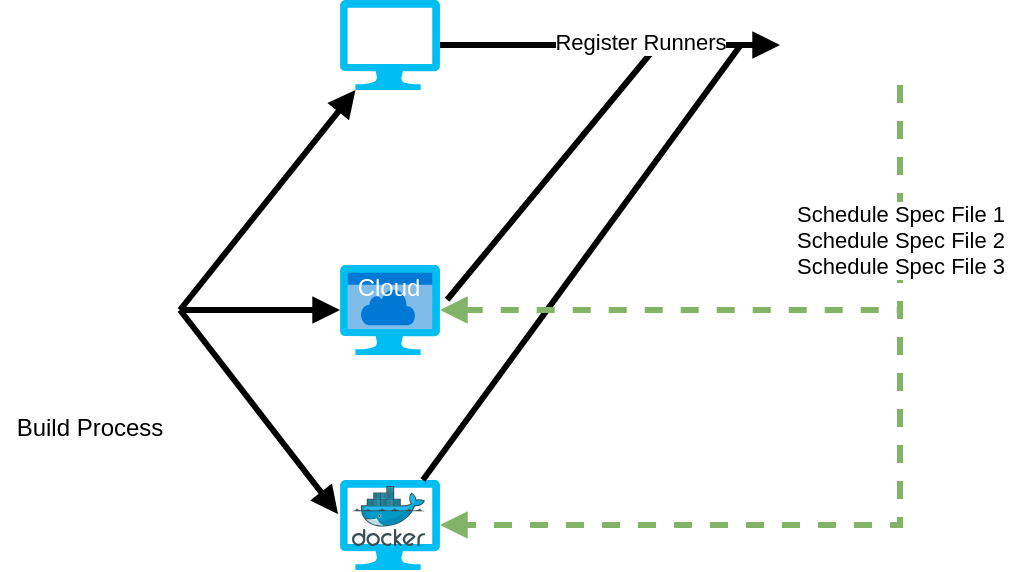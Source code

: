 <mxfile version="13.2.2" type="device"><diagram id="2mrvXGwPbyE9xi4mijma" name="Page-1"><mxGraphModel dx="621" dy="461" grid="1" gridSize="10" guides="1" tooltips="1" connect="1" arrows="1" fold="1" page="1" pageScale="1" pageWidth="827" pageHeight="1169" math="0" shadow="0"><root><mxCell id="0"/><mxCell id="1" parent="0"/><mxCell id="jVHItL-HeD4soyP45sGO-23" style="edgeStyle=none;rounded=0;orthogonalLoop=1;jettySize=auto;html=1;exitX=1;exitY=0.5;exitDx=0;exitDy=0;entryX=0.155;entryY=1;entryDx=0;entryDy=0;entryPerimeter=0;strokeWidth=3;endArrow=block;endFill=1;" parent="1" source="jVHItL-HeD4soyP45sGO-3" target="jVHItL-HeD4soyP45sGO-6" edge="1"><mxGeometry relative="1" as="geometry"><mxPoint x="190" y="295" as="targetPoint"/></mxGeometry></mxCell><mxCell id="jVHItL-HeD4soyP45sGO-24" style="edgeStyle=none;rounded=0;orthogonalLoop=1;jettySize=auto;html=1;entryX=0;entryY=0.5;entryDx=0;entryDy=0;entryPerimeter=0;strokeWidth=3;endArrow=block;endFill=1;" parent="1" source="jVHItL-HeD4soyP45sGO-3" target="jVHItL-HeD4soyP45sGO-9" edge="1"><mxGeometry relative="1" as="geometry"/></mxCell><mxCell id="jVHItL-HeD4soyP45sGO-25" style="edgeStyle=none;rounded=0;orthogonalLoop=1;jettySize=auto;html=1;strokeWidth=3;exitX=1;exitY=0.5;exitDx=0;exitDy=0;entryX=-0.02;entryY=0.378;entryDx=0;entryDy=0;entryPerimeter=0;endArrow=block;endFill=1;" parent="1" source="jVHItL-HeD4soyP45sGO-3" target="jVHItL-HeD4soyP45sGO-8" edge="1"><mxGeometry relative="1" as="geometry"/></mxCell><mxCell id="jVHItL-HeD4soyP45sGO-3" value="Build Process" style="shape=image;verticalLabelPosition=bottom;labelBackgroundColor=#ffffff;verticalAlign=top;aspect=fixed;imageAspect=0;image=https://icon-library.com/images/jenkins-icon/jenkins-icon-16.jpg;" parent="1" vertex="1"><mxGeometry x="80" y="250" width="90" height="90" as="geometry"/></mxCell><mxCell id="jVHItL-HeD4soyP45sGO-6" value="" style="verticalLabelPosition=bottom;html=1;verticalAlign=top;align=center;strokeColor=none;fillColor=#00BEF2;shape=mxgraph.azure.computer;pointerEvents=1;" parent="1" vertex="1"><mxGeometry x="250" y="140" width="50" height="45" as="geometry"/></mxCell><mxCell id="jVHItL-HeD4soyP45sGO-17" value="" style="group" parent="1" vertex="1" connectable="0"><mxGeometry x="250" y="380" width="50" height="45" as="geometry"/></mxCell><mxCell id="jVHItL-HeD4soyP45sGO-8" value="" style="verticalLabelPosition=bottom;html=1;verticalAlign=top;align=center;strokeColor=none;fillColor=#00BEF2;shape=mxgraph.azure.computer;pointerEvents=1;" parent="jVHItL-HeD4soyP45sGO-17" vertex="1"><mxGeometry width="50" height="45" as="geometry"/></mxCell><mxCell id="jVHItL-HeD4soyP45sGO-16" value="" style="aspect=fixed;html=1;points=[];align=center;image;fontSize=12;image=img/lib/mscae/Docker.svg;fillColor=#00BEF2;" parent="jVHItL-HeD4soyP45sGO-17" vertex="1"><mxGeometry x="6" y="3" width="36.59" height="30" as="geometry"/></mxCell><mxCell id="jVHItL-HeD4soyP45sGO-18" value="" style="group" parent="1" vertex="1" connectable="0"><mxGeometry x="250" y="272.5" width="50" height="45" as="geometry"/></mxCell><mxCell id="jVHItL-HeD4soyP45sGO-14" value="Cloud" style="html=1;strokeColor=none;fillColor=#0079D6;labelPosition=center;verticalLabelPosition=middle;verticalAlign=top;align=center;fontSize=12;outlineConnect=0;spacingTop=-6;fontColor=#FFFFFF;shape=mxgraph.sitemap.cloud;" parent="jVHItL-HeD4soyP45sGO-18" vertex="1"><mxGeometry x="1" y="3" width="46" height="30" as="geometry"/></mxCell><mxCell id="jVHItL-HeD4soyP45sGO-9" value="" style="verticalLabelPosition=bottom;html=1;verticalAlign=top;align=center;strokeColor=none;fillColor=#00BEF2;shape=mxgraph.azure.computer;pointerEvents=1;" parent="jVHItL-HeD4soyP45sGO-18" vertex="1"><mxGeometry width="50" height="45" as="geometry"/></mxCell><mxCell id="JEC9rNFgeOcy817sRnX7-4" value="Schedule Spec File 1&lt;br&gt;Schedule Spec File 2&lt;br&gt;Schedule Spec File 3" style="edgeStyle=orthogonalEdgeStyle;rounded=0;orthogonalLoop=1;jettySize=auto;html=1;entryX=1;entryY=0.5;entryDx=0;entryDy=0;entryPerimeter=0;dashed=1;startArrow=none;startFill=0;endArrow=block;endFill=1;strokeWidth=3;fillColor=#d5e8d4;strokeColor=#82b366;" edge="1" parent="1" source="jVHItL-HeD4soyP45sGO-19" target="jVHItL-HeD4soyP45sGO-8"><mxGeometry x="-0.656" relative="1" as="geometry"><Array as="points"><mxPoint x="530" y="402"/></Array><mxPoint as="offset"/></mxGeometry></mxCell><mxCell id="jVHItL-HeD4soyP45sGO-19" value="" style="shape=image;verticalLabelPosition=bottom;labelBackgroundColor=#ffffff;verticalAlign=top;aspect=fixed;imageAspect=0;image=https://www.cypress.io/static/33498b5f95008093f5f94467c61d20ab/05330/cypress-logo.png;" parent="1" vertex="1"><mxGeometry x="470" y="142.5" width="120" height="40" as="geometry"/></mxCell><mxCell id="jVHItL-HeD4soyP45sGO-37" value="&lt;br&gt;" style="rounded=0;orthogonalLoop=1;jettySize=auto;html=1;startArrow=none;startFill=0;endArrow=none;endFill=0;strokeWidth=3;" parent="1" source="jVHItL-HeD4soyP45sGO-8" edge="1"><mxGeometry relative="1" as="geometry"><mxPoint x="450" y="163" as="targetPoint"/></mxGeometry></mxCell><mxCell id="jVHItL-HeD4soyP45sGO-38" value="" style="rounded=0;orthogonalLoop=1;jettySize=auto;html=1;exitX=1.071;exitY=0.386;exitDx=0;exitDy=0;exitPerimeter=0;startArrow=none;startFill=0;endArrow=none;endFill=0;strokeWidth=3;" parent="1" source="jVHItL-HeD4soyP45sGO-9" edge="1"><mxGeometry relative="1" as="geometry"><mxPoint x="300" y="296" as="sourcePoint"/><mxPoint x="410" y="161" as="targetPoint"/></mxGeometry></mxCell><mxCell id="jVHItL-HeD4soyP45sGO-31" value="Register Runners" style="edgeStyle=orthogonalEdgeStyle;rounded=0;orthogonalLoop=1;jettySize=auto;html=1;entryX=0;entryY=0.5;entryDx=0;entryDy=0;strokeWidth=3;endArrow=block;endFill=1;" parent="1" source="jVHItL-HeD4soyP45sGO-6" target="jVHItL-HeD4soyP45sGO-19" edge="1"><mxGeometry x="0.176" y="3" relative="1" as="geometry"><Array as="points"/><mxPoint y="1" as="offset"/></mxGeometry></mxCell><mxCell id="JEC9rNFgeOcy817sRnX7-5" style="edgeStyle=orthogonalEdgeStyle;rounded=0;orthogonalLoop=1;jettySize=auto;html=1;dashed=1;startArrow=block;startFill=1;endArrow=none;endFill=0;strokeWidth=3;fillColor=#d5e8d4;strokeColor=#82b366;" edge="1" parent="1" source="jVHItL-HeD4soyP45sGO-9"><mxGeometry relative="1" as="geometry"><mxPoint x="530" y="295" as="targetPoint"/></mxGeometry></mxCell></root></mxGraphModel></diagram></mxfile>